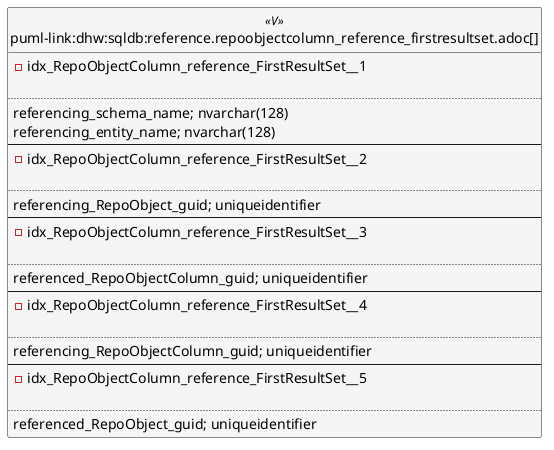 @startuml
left to right direction
'top to bottom direction
hide circle
'avoide "." issues:
set namespaceSeparator none


skinparam class {
  BackgroundColor White
  BackgroundColor<<FN>> Yellow
  BackgroundColor<<FS>> Yellow
  BackgroundColor<<FT>> LightGray
  BackgroundColor<<IF>> Yellow
  BackgroundColor<<IS>> Yellow
  BackgroundColor<<P>> Aqua
  BackgroundColor<<PC>> Aqua
  BackgroundColor<<SN>> Yellow
  BackgroundColor<<SO>> SlateBlue
  BackgroundColor<<TF>> LightGray
  BackgroundColor<<TR>> Tomato
  BackgroundColor<<U>> White
  BackgroundColor<<V>> WhiteSmoke
  BackgroundColor<<X>> Aqua
  BackgroundColor<<external>> AliceBlue
}


entity "puml-link:dhw:sqldb:reference.repoobjectcolumn_reference_firstresultset.adoc[]" as reference.RepoObjectColumn_reference_FirstResultSet << V >> {
- idx_RepoObjectColumn_reference_FirstResultSet__1

..
referencing_schema_name; nvarchar(128)
referencing_entity_name; nvarchar(128)
--
- idx_RepoObjectColumn_reference_FirstResultSet__2

..
referencing_RepoObject_guid; uniqueidentifier
--
- idx_RepoObjectColumn_reference_FirstResultSet__3

..
referenced_RepoObjectColumn_guid; uniqueidentifier
--
- idx_RepoObjectColumn_reference_FirstResultSet__4

..
referencing_RepoObjectColumn_guid; uniqueidentifier
--
- idx_RepoObjectColumn_reference_FirstResultSet__5

..
referenced_RepoObject_guid; uniqueidentifier
}


@enduml

